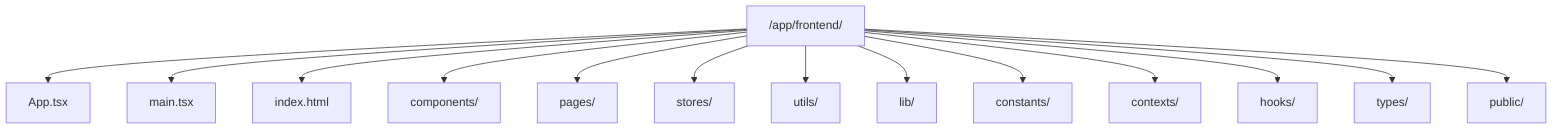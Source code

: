 %%{init: { 'theme': '', 'themeVariables': , 'logLevel': '' }}%%
%% App File Tree Diagram
%% accTitle: App File Tree
%% accDescr: File tree for the ProspectPro app frontend
flowchart TD
  Root["/app/frontend/"]
  Root --> AppTSX["App.tsx"]
  Root --> MainTSX["main.tsx"]
  Root --> IndexHTML["index.html"]
  Root --> Components["components/"]
  Root --> Pages["pages/"]
  Root --> Stores["stores/"]
  Root --> Utils["utils/"]
  Root --> Lib["lib/"]
  Root --> Constants["constants/"]
  Root --> Contexts["contexts/"]
  Root --> Hooks["hooks/"]
  Root --> Types["types/"]
  Root --> Public["public/"]